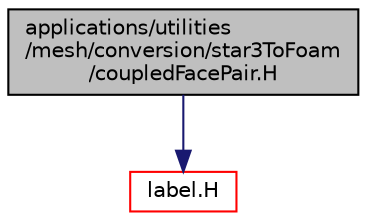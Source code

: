 digraph "applications/utilities/mesh/conversion/star3ToFoam/coupledFacePair.H"
{
  bgcolor="transparent";
  edge [fontname="Helvetica",fontsize="10",labelfontname="Helvetica",labelfontsize="10"];
  node [fontname="Helvetica",fontsize="10",shape=record];
  Node0 [label="applications/utilities\l/mesh/conversion/star3ToFoam\l/coupledFacePair.H",height=0.2,width=0.4,color="black", fillcolor="grey75", style="filled", fontcolor="black"];
  Node0 -> Node1 [color="midnightblue",fontsize="10",style="solid",fontname="Helvetica"];
  Node1 [label="label.H",height=0.2,width=0.4,color="red",URL="$a13142.html"];
}
